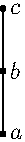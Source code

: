 size(1cm,2.5cm);

dot((0, 0));
label("$a$", (0, 0), E);

dot((0, 1));
label("$b$", (0, 1), E);

dot((0, 2));
label("$c$", (0, 2), E);

draw((0,0)--(0,1));
draw((0,1)--(0,2));